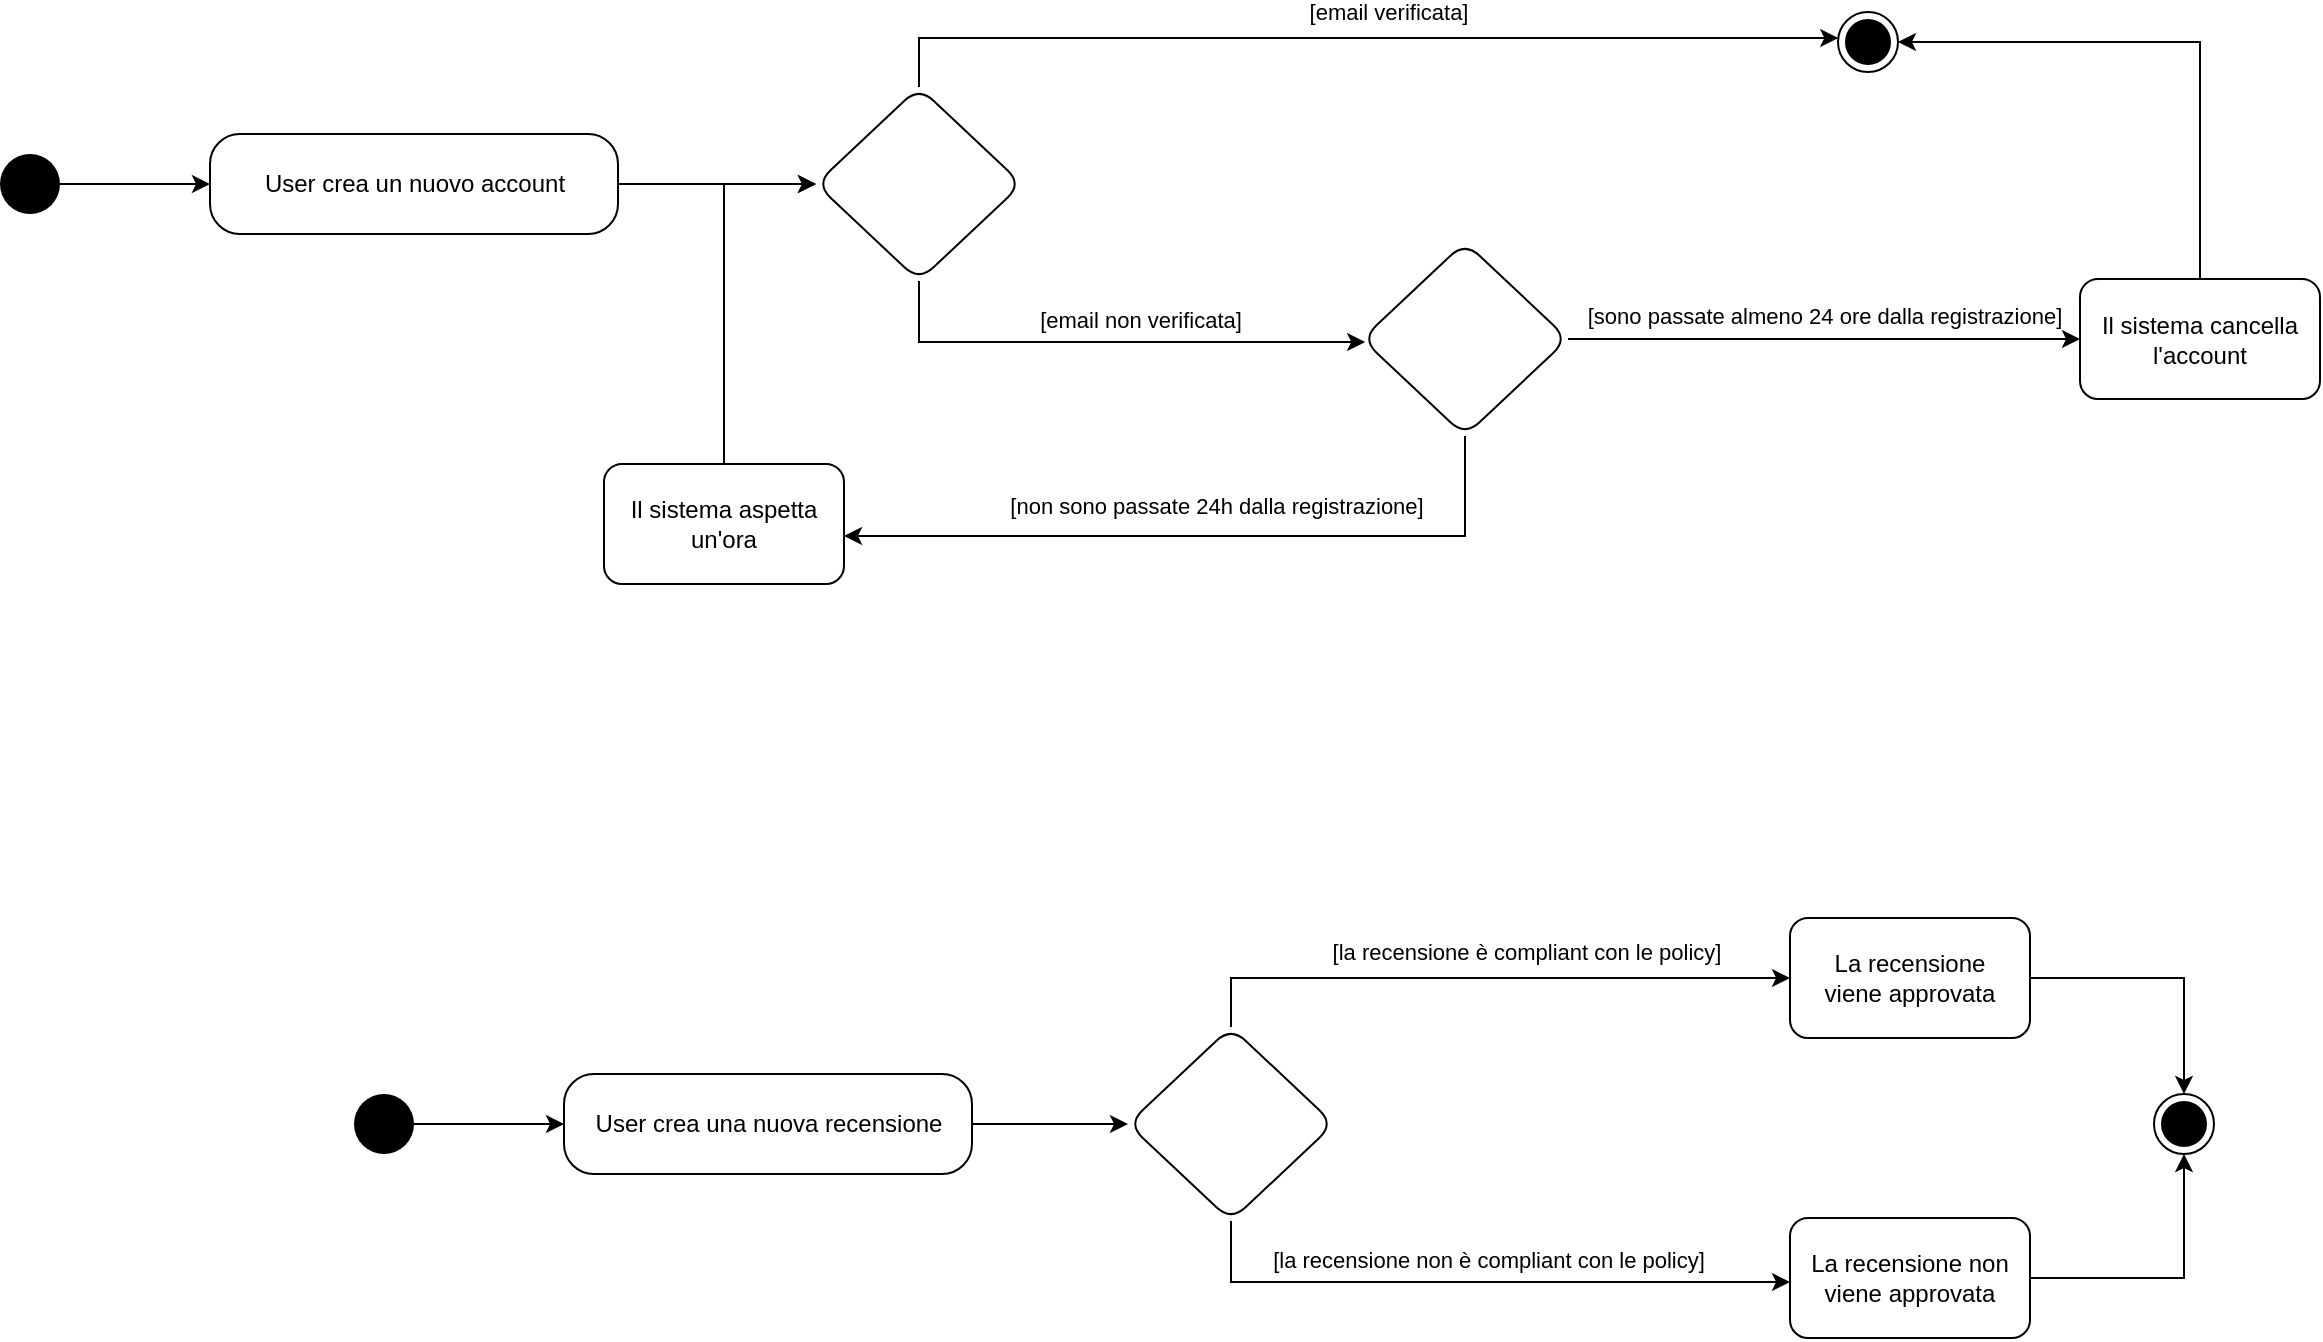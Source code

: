 <mxfile version="13.10.4" type="device"><diagram id="BMG1fOFGgEGvK-Pyjqs2" name="Page-1"><mxGraphModel dx="1438" dy="1036" grid="0" gridSize="10" guides="1" tooltips="1" connect="1" arrows="1" fold="1" page="0" pageScale="1" pageWidth="827" pageHeight="1169" math="0" shadow="0"><root><mxCell id="0"/><mxCell id="1" parent="0"/><mxCell id="339dJrnzkzxAZMNh7soS-5" style="edgeStyle=orthogonalEdgeStyle;rounded=0;orthogonalLoop=1;jettySize=auto;html=1;" edge="1" parent="1" source="339dJrnzkzxAZMNh7soS-4" target="339dJrnzkzxAZMNh7soS-6"><mxGeometry relative="1" as="geometry"><mxPoint x="263" y="346" as="targetPoint"/></mxGeometry></mxCell><mxCell id="339dJrnzkzxAZMNh7soS-4" value="" style="ellipse;fillColor=#000000;strokeColor=none;" vertex="1" parent="1"><mxGeometry x="119" y="331" width="30" height="30" as="geometry"/></mxCell><mxCell id="339dJrnzkzxAZMNh7soS-8" style="edgeStyle=orthogonalEdgeStyle;rounded=0;orthogonalLoop=1;jettySize=auto;html=1;" edge="1" parent="1" source="339dJrnzkzxAZMNh7soS-6" target="339dJrnzkzxAZMNh7soS-7"><mxGeometry relative="1" as="geometry"><Array as="points"><mxPoint x="298" y="346"/><mxPoint x="298" y="346"/></Array></mxGeometry></mxCell><mxCell id="339dJrnzkzxAZMNh7soS-6" value="User crea una nuova recensione" style="html=1;rounded=1;arcSize=30;" vertex="1" parent="1"><mxGeometry x="224" y="321" width="204" height="50" as="geometry"/></mxCell><mxCell id="339dJrnzkzxAZMNh7soS-10" value="" style="edgeStyle=orthogonalEdgeStyle;rounded=0;orthogonalLoop=1;jettySize=auto;html=1;" edge="1" parent="1" source="339dJrnzkzxAZMNh7soS-7" target="339dJrnzkzxAZMNh7soS-9"><mxGeometry relative="1" as="geometry"><Array as="points"><mxPoint x="558" y="273"/><mxPoint x="673" y="273"/></Array></mxGeometry></mxCell><mxCell id="339dJrnzkzxAZMNh7soS-15" value="[la recensione è compliant con le policy]" style="edgeLabel;html=1;align=center;verticalAlign=middle;resizable=0;points=[];" vertex="1" connectable="0" parent="339dJrnzkzxAZMNh7soS-10"><mxGeometry x="-0.042" y="2" relative="1" as="geometry"><mxPoint x="26.33" y="-11" as="offset"/></mxGeometry></mxCell><mxCell id="339dJrnzkzxAZMNh7soS-14" style="edgeStyle=orthogonalEdgeStyle;rounded=0;orthogonalLoop=1;jettySize=auto;html=1;exitX=0.5;exitY=1;exitDx=0;exitDy=0;" edge="1" parent="1" source="339dJrnzkzxAZMNh7soS-7" target="339dJrnzkzxAZMNh7soS-12"><mxGeometry relative="1" as="geometry"><Array as="points"><mxPoint x="558" y="425"/></Array></mxGeometry></mxCell><mxCell id="339dJrnzkzxAZMNh7soS-16" value="[la recensione non è compliant con le policy]" style="edgeLabel;html=1;align=center;verticalAlign=middle;resizable=0;points=[];" vertex="1" connectable="0" parent="339dJrnzkzxAZMNh7soS-14"><mxGeometry x="-0.365" y="1" relative="1" as="geometry"><mxPoint x="60.63" y="-10" as="offset"/></mxGeometry></mxCell><mxCell id="339dJrnzkzxAZMNh7soS-7" value="" style="rhombus;whiteSpace=wrap;html=1;rounded=1;" vertex="1" parent="1"><mxGeometry x="506" y="297.5" width="103" height="97" as="geometry"/></mxCell><mxCell id="339dJrnzkzxAZMNh7soS-22" style="edgeStyle=orthogonalEdgeStyle;rounded=0;orthogonalLoop=1;jettySize=auto;html=1;" edge="1" parent="1" source="339dJrnzkzxAZMNh7soS-9" target="339dJrnzkzxAZMNh7soS-21"><mxGeometry relative="1" as="geometry"/></mxCell><mxCell id="339dJrnzkzxAZMNh7soS-9" value="La recensione &lt;br&gt;viene approvata" style="whiteSpace=wrap;html=1;rounded=1;" vertex="1" parent="1"><mxGeometry x="837" y="243" width="120" height="60" as="geometry"/></mxCell><mxCell id="339dJrnzkzxAZMNh7soS-25" value="" style="edgeStyle=orthogonalEdgeStyle;rounded=0;orthogonalLoop=1;jettySize=auto;html=1;" edge="1" parent="1" source="339dJrnzkzxAZMNh7soS-12" target="339dJrnzkzxAZMNh7soS-21"><mxGeometry relative="1" as="geometry"><mxPoint x="1037" y="423" as="targetPoint"/></mxGeometry></mxCell><mxCell id="339dJrnzkzxAZMNh7soS-12" value="La recensione non&lt;br&gt;viene approvata" style="whiteSpace=wrap;html=1;rounded=1;" vertex="1" parent="1"><mxGeometry x="837" y="393" width="120" height="60" as="geometry"/></mxCell><mxCell id="339dJrnzkzxAZMNh7soS-21" value="" style="ellipse;html=1;shape=endState;fillColor=#000000;strokeColor=#000000;rounded=1;" vertex="1" parent="1"><mxGeometry x="1019" y="331" width="30" height="30" as="geometry"/></mxCell><mxCell id="339dJrnzkzxAZMNh7soS-28" style="edgeStyle=orthogonalEdgeStyle;rounded=0;orthogonalLoop=1;jettySize=auto;html=1;" edge="1" parent="1" source="339dJrnzkzxAZMNh7soS-29" target="339dJrnzkzxAZMNh7soS-31"><mxGeometry relative="1" as="geometry"><mxPoint x="86" y="-124" as="targetPoint"/></mxGeometry></mxCell><mxCell id="339dJrnzkzxAZMNh7soS-29" value="" style="ellipse;fillColor=#000000;strokeColor=none;" vertex="1" parent="1"><mxGeometry x="-58" y="-139" width="30" height="30" as="geometry"/></mxCell><mxCell id="339dJrnzkzxAZMNh7soS-58" style="edgeStyle=orthogonalEdgeStyle;rounded=0;orthogonalLoop=1;jettySize=auto;html=1;" edge="1" parent="1" source="339dJrnzkzxAZMNh7soS-31" target="339dJrnzkzxAZMNh7soS-48"><mxGeometry relative="1" as="geometry"/></mxCell><mxCell id="339dJrnzkzxAZMNh7soS-31" value="User crea un nuovo account" style="html=1;rounded=1;arcSize=30;" vertex="1" parent="1"><mxGeometry x="47" y="-149" width="204" height="50" as="geometry"/></mxCell><mxCell id="339dJrnzkzxAZMNh7soS-44" value="" style="edgeStyle=orthogonalEdgeStyle;rounded=0;orthogonalLoop=1;jettySize=auto;html=1;" edge="1" parent="1" source="339dJrnzkzxAZMNh7soS-48" target="339dJrnzkzxAZMNh7soS-53"><mxGeometry relative="1" as="geometry"><Array as="points"><mxPoint x="402" y="-197"/></Array><mxPoint x="589" y="-197" as="targetPoint"/></mxGeometry></mxCell><mxCell id="339dJrnzkzxAZMNh7soS-45" value="[email verificata]" style="edgeLabel;html=1;align=center;verticalAlign=middle;resizable=0;points=[];" vertex="1" connectable="0" parent="339dJrnzkzxAZMNh7soS-44"><mxGeometry x="-0.042" y="2" relative="1" as="geometry"><mxPoint x="26.33" y="-11" as="offset"/></mxGeometry></mxCell><mxCell id="339dJrnzkzxAZMNh7soS-46" style="edgeStyle=orthogonalEdgeStyle;rounded=0;orthogonalLoop=1;jettySize=auto;html=1;exitX=0.5;exitY=1;exitDx=0;exitDy=0;" edge="1" parent="1" source="339dJrnzkzxAZMNh7soS-48" target="339dJrnzkzxAZMNh7soS-59"><mxGeometry relative="1" as="geometry"><Array as="points"><mxPoint x="402" y="-45"/></Array><mxPoint x="589" y="-45" as="targetPoint"/></mxGeometry></mxCell><mxCell id="339dJrnzkzxAZMNh7soS-47" value="[email non verificata]" style="edgeLabel;html=1;align=center;verticalAlign=middle;resizable=0;points=[];" vertex="1" connectable="0" parent="339dJrnzkzxAZMNh7soS-46"><mxGeometry x="-0.365" y="1" relative="1" as="geometry"><mxPoint x="60.63" y="-10" as="offset"/></mxGeometry></mxCell><mxCell id="339dJrnzkzxAZMNh7soS-48" value="" style="rhombus;whiteSpace=wrap;html=1;rounded=1;" vertex="1" parent="1"><mxGeometry x="350" y="-172.5" width="103" height="97" as="geometry"/></mxCell><mxCell id="339dJrnzkzxAZMNh7soS-53" value="" style="ellipse;html=1;shape=endState;fillColor=#000000;strokeColor=#000000;rounded=1;" vertex="1" parent="1"><mxGeometry x="861" y="-210" width="30" height="30" as="geometry"/></mxCell><mxCell id="339dJrnzkzxAZMNh7soS-61" value="" style="edgeStyle=orthogonalEdgeStyle;rounded=0;orthogonalLoop=1;jettySize=auto;html=1;" edge="1" parent="1" source="339dJrnzkzxAZMNh7soS-59" target="339dJrnzkzxAZMNh7soS-60"><mxGeometry relative="1" as="geometry"/></mxCell><mxCell id="339dJrnzkzxAZMNh7soS-66" value="[sono passate almeno 24 ore dalla registrazione]" style="edgeLabel;html=1;align=center;verticalAlign=middle;resizable=0;points=[];" vertex="1" connectable="0" parent="339dJrnzkzxAZMNh7soS-61"><mxGeometry x="-0.643" y="4" relative="1" as="geometry"><mxPoint x="82" y="-7.5" as="offset"/></mxGeometry></mxCell><mxCell id="339dJrnzkzxAZMNh7soS-63" value="" style="edgeStyle=orthogonalEdgeStyle;rounded=0;orthogonalLoop=1;jettySize=auto;html=1;" edge="1" parent="1" source="339dJrnzkzxAZMNh7soS-59" target="339dJrnzkzxAZMNh7soS-62"><mxGeometry relative="1" as="geometry"><Array as="points"><mxPoint x="675" y="52"/></Array></mxGeometry></mxCell><mxCell id="339dJrnzkzxAZMNh7soS-64" value="[non sono passate 24h dalla registrazione]" style="edgeLabel;html=1;align=center;verticalAlign=middle;resizable=0;points=[];" vertex="1" connectable="0" parent="339dJrnzkzxAZMNh7soS-63"><mxGeometry x="-0.103" y="-1" relative="1" as="geometry"><mxPoint x="-13.5" y="-14" as="offset"/></mxGeometry></mxCell><mxCell id="339dJrnzkzxAZMNh7soS-59" value="" style="rhombus;whiteSpace=wrap;html=1;rounded=1;" vertex="1" parent="1"><mxGeometry x="623" y="-95" width="103" height="97" as="geometry"/></mxCell><mxCell id="339dJrnzkzxAZMNh7soS-67" style="edgeStyle=orthogonalEdgeStyle;rounded=0;orthogonalLoop=1;jettySize=auto;html=1;entryX=1;entryY=0.5;entryDx=0;entryDy=0;" edge="1" parent="1" source="339dJrnzkzxAZMNh7soS-60" target="339dJrnzkzxAZMNh7soS-53"><mxGeometry relative="1" as="geometry"><Array as="points"><mxPoint x="1042" y="-195"/></Array></mxGeometry></mxCell><mxCell id="339dJrnzkzxAZMNh7soS-60" value="Il sistema cancella l'account" style="whiteSpace=wrap;html=1;rounded=1;" vertex="1" parent="1"><mxGeometry x="982" y="-76.5" width="120" height="60" as="geometry"/></mxCell><mxCell id="339dJrnzkzxAZMNh7soS-65" style="edgeStyle=orthogonalEdgeStyle;rounded=0;orthogonalLoop=1;jettySize=auto;html=1;" edge="1" parent="1" source="339dJrnzkzxAZMNh7soS-62" target="339dJrnzkzxAZMNh7soS-48"><mxGeometry relative="1" as="geometry"><Array as="points"><mxPoint x="304" y="-124"/></Array></mxGeometry></mxCell><mxCell id="339dJrnzkzxAZMNh7soS-62" value="Il sistema aspetta un'ora" style="whiteSpace=wrap;html=1;rounded=1;" vertex="1" parent="1"><mxGeometry x="244" y="16" width="120" height="60" as="geometry"/></mxCell></root></mxGraphModel></diagram></mxfile>